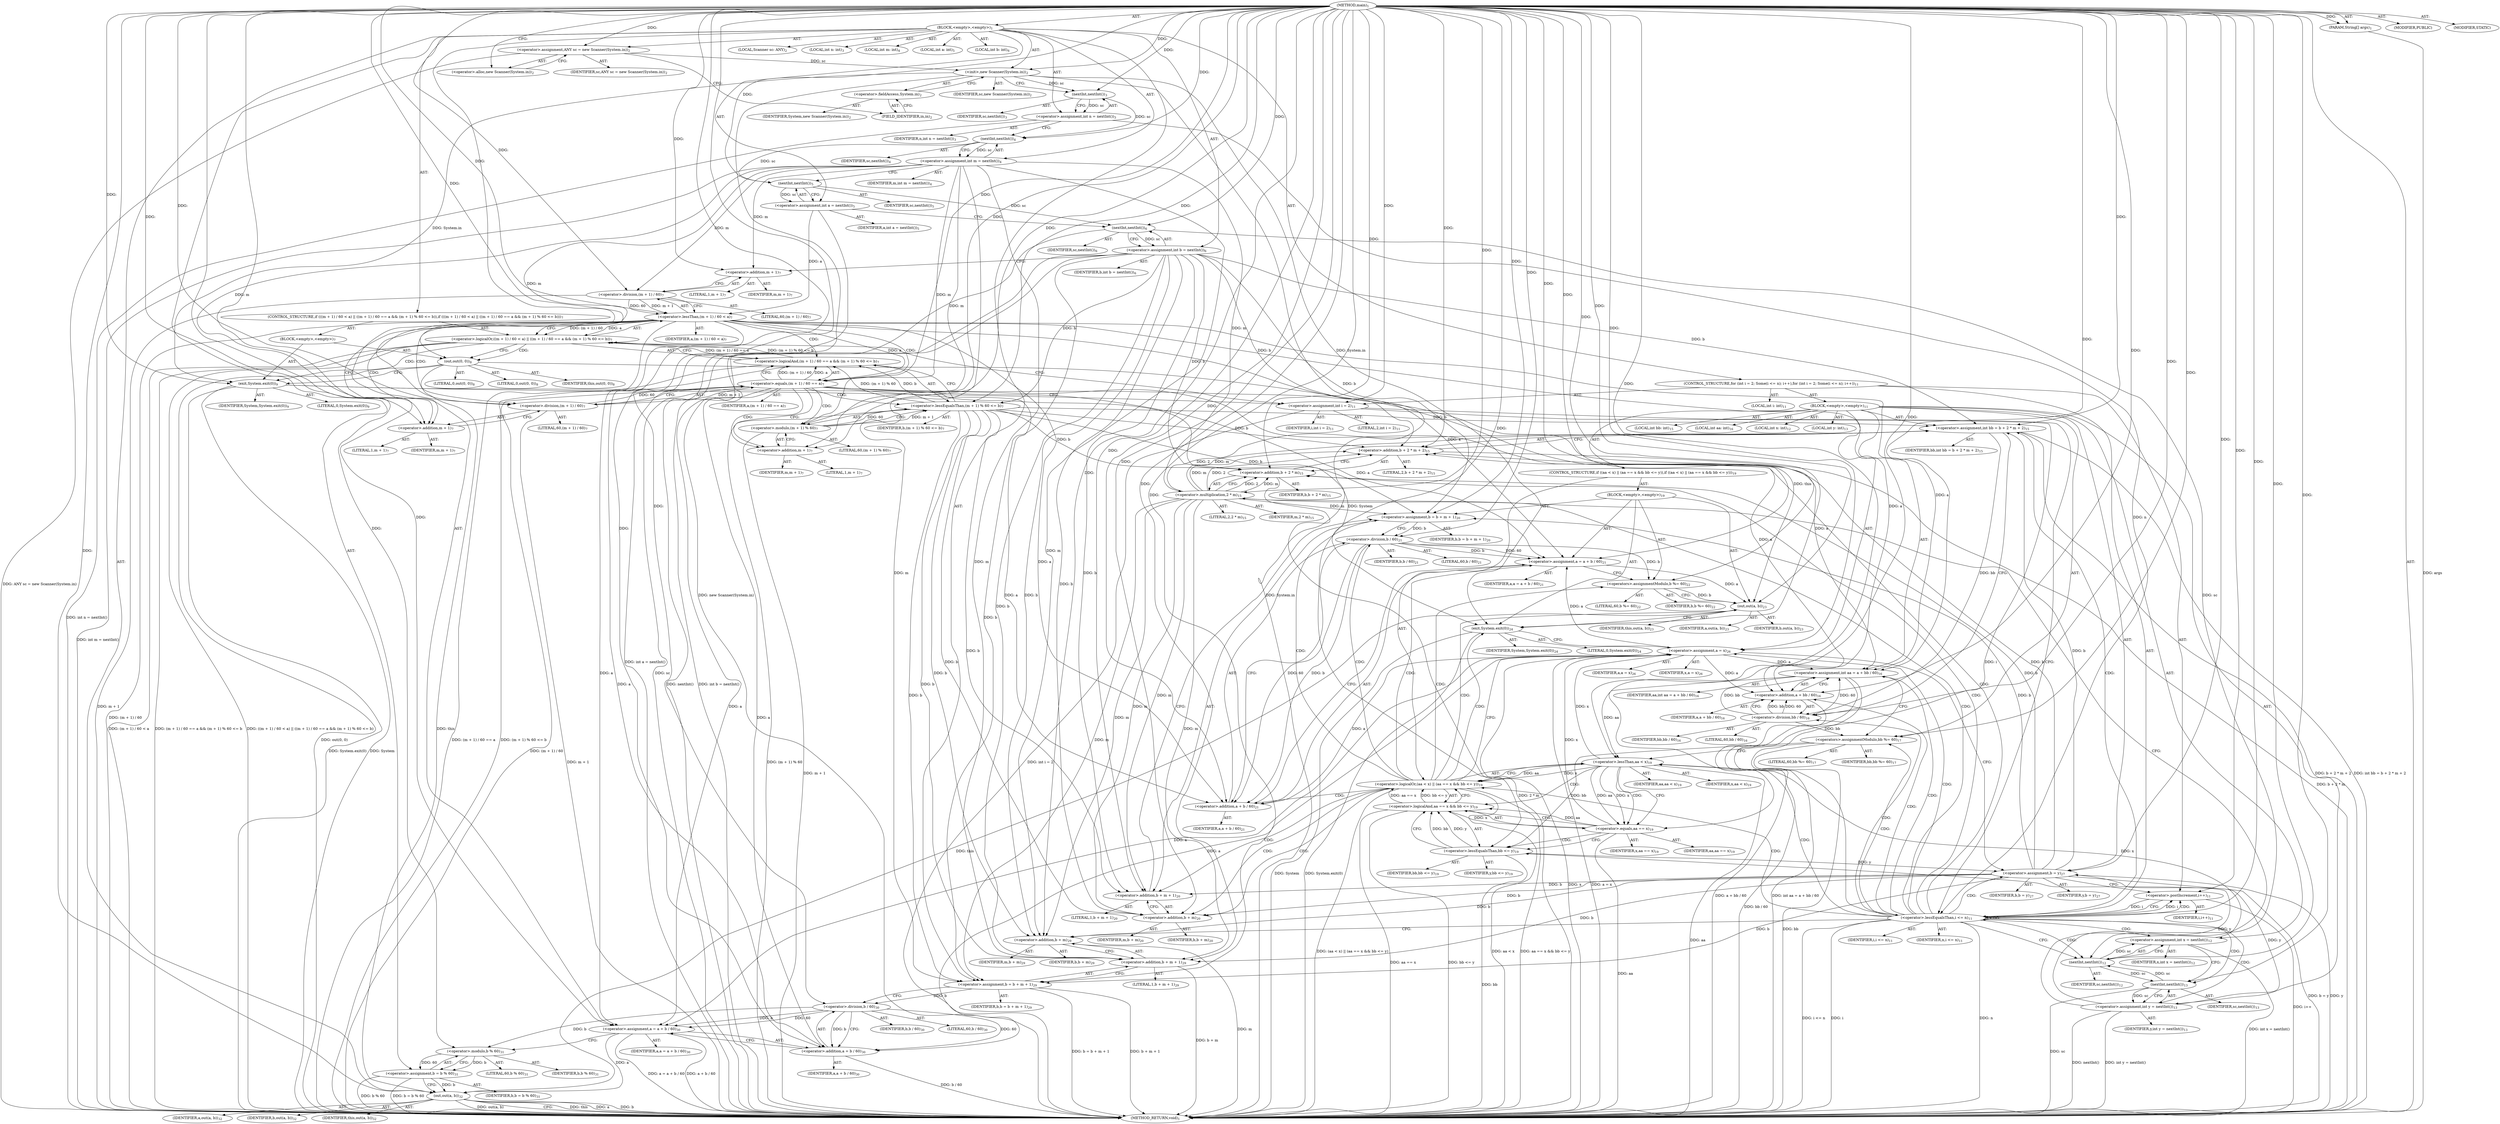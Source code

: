 digraph "main" {  
"19" [label = <(METHOD,main)<SUB>1</SUB>> ]
"20" [label = <(PARAM,String[] args)<SUB>1</SUB>> ]
"21" [label = <(BLOCK,&lt;empty&gt;,&lt;empty&gt;)<SUB>1</SUB>> ]
"4" [label = <(LOCAL,Scanner sc: ANY)<SUB>2</SUB>> ]
"22" [label = <(&lt;operator&gt;.assignment,ANY sc = new Scanner(System.in))<SUB>2</SUB>> ]
"23" [label = <(IDENTIFIER,sc,ANY sc = new Scanner(System.in))<SUB>2</SUB>> ]
"24" [label = <(&lt;operator&gt;.alloc,new Scanner(System.in))<SUB>2</SUB>> ]
"25" [label = <(&lt;init&gt;,new Scanner(System.in))<SUB>2</SUB>> ]
"3" [label = <(IDENTIFIER,sc,new Scanner(System.in))<SUB>2</SUB>> ]
"26" [label = <(&lt;operator&gt;.fieldAccess,System.in)<SUB>2</SUB>> ]
"27" [label = <(IDENTIFIER,System,new Scanner(System.in))<SUB>2</SUB>> ]
"28" [label = <(FIELD_IDENTIFIER,in,in)<SUB>2</SUB>> ]
"29" [label = <(LOCAL,int n: int)<SUB>3</SUB>> ]
"30" [label = <(&lt;operator&gt;.assignment,int n = nextInt())<SUB>3</SUB>> ]
"31" [label = <(IDENTIFIER,n,int n = nextInt())<SUB>3</SUB>> ]
"32" [label = <(nextInt,nextInt())<SUB>3</SUB>> ]
"33" [label = <(IDENTIFIER,sc,nextInt())<SUB>3</SUB>> ]
"34" [label = <(LOCAL,int m: int)<SUB>4</SUB>> ]
"35" [label = <(&lt;operator&gt;.assignment,int m = nextInt())<SUB>4</SUB>> ]
"36" [label = <(IDENTIFIER,m,int m = nextInt())<SUB>4</SUB>> ]
"37" [label = <(nextInt,nextInt())<SUB>4</SUB>> ]
"38" [label = <(IDENTIFIER,sc,nextInt())<SUB>4</SUB>> ]
"39" [label = <(LOCAL,int a: int)<SUB>5</SUB>> ]
"40" [label = <(&lt;operator&gt;.assignment,int a = nextInt())<SUB>5</SUB>> ]
"41" [label = <(IDENTIFIER,a,int a = nextInt())<SUB>5</SUB>> ]
"42" [label = <(nextInt,nextInt())<SUB>5</SUB>> ]
"43" [label = <(IDENTIFIER,sc,nextInt())<SUB>5</SUB>> ]
"44" [label = <(LOCAL,int b: int)<SUB>6</SUB>> ]
"45" [label = <(&lt;operator&gt;.assignment,int b = nextInt())<SUB>6</SUB>> ]
"46" [label = <(IDENTIFIER,b,int b = nextInt())<SUB>6</SUB>> ]
"47" [label = <(nextInt,nextInt())<SUB>6</SUB>> ]
"48" [label = <(IDENTIFIER,sc,nextInt())<SUB>6</SUB>> ]
"49" [label = <(CONTROL_STRUCTURE,if (((m + 1) / 60 &lt; a) || ((m + 1) / 60 == a &amp;&amp; (m + 1) % 60 &lt;= b)),if (((m + 1) / 60 &lt; a) || ((m + 1) / 60 == a &amp;&amp; (m + 1) % 60 &lt;= b)))<SUB>7</SUB>> ]
"50" [label = <(&lt;operator&gt;.logicalOr,((m + 1) / 60 &lt; a) || ((m + 1) / 60 == a &amp;&amp; (m + 1) % 60 &lt;= b))<SUB>7</SUB>> ]
"51" [label = <(&lt;operator&gt;.lessThan,(m + 1) / 60 &lt; a)<SUB>7</SUB>> ]
"52" [label = <(&lt;operator&gt;.division,(m + 1) / 60)<SUB>7</SUB>> ]
"53" [label = <(&lt;operator&gt;.addition,m + 1)<SUB>7</SUB>> ]
"54" [label = <(IDENTIFIER,m,m + 1)<SUB>7</SUB>> ]
"55" [label = <(LITERAL,1,m + 1)<SUB>7</SUB>> ]
"56" [label = <(LITERAL,60,(m + 1) / 60)<SUB>7</SUB>> ]
"57" [label = <(IDENTIFIER,a,(m + 1) / 60 &lt; a)<SUB>7</SUB>> ]
"58" [label = <(&lt;operator&gt;.logicalAnd,(m + 1) / 60 == a &amp;&amp; (m + 1) % 60 &lt;= b)<SUB>7</SUB>> ]
"59" [label = <(&lt;operator&gt;.equals,(m + 1) / 60 == a)<SUB>7</SUB>> ]
"60" [label = <(&lt;operator&gt;.division,(m + 1) / 60)<SUB>7</SUB>> ]
"61" [label = <(&lt;operator&gt;.addition,m + 1)<SUB>7</SUB>> ]
"62" [label = <(IDENTIFIER,m,m + 1)<SUB>7</SUB>> ]
"63" [label = <(LITERAL,1,m + 1)<SUB>7</SUB>> ]
"64" [label = <(LITERAL,60,(m + 1) / 60)<SUB>7</SUB>> ]
"65" [label = <(IDENTIFIER,a,(m + 1) / 60 == a)<SUB>7</SUB>> ]
"66" [label = <(&lt;operator&gt;.lessEqualsThan,(m + 1) % 60 &lt;= b)<SUB>7</SUB>> ]
"67" [label = <(&lt;operator&gt;.modulo,(m + 1) % 60)<SUB>7</SUB>> ]
"68" [label = <(&lt;operator&gt;.addition,m + 1)<SUB>7</SUB>> ]
"69" [label = <(IDENTIFIER,m,m + 1)<SUB>7</SUB>> ]
"70" [label = <(LITERAL,1,m + 1)<SUB>7</SUB>> ]
"71" [label = <(LITERAL,60,(m + 1) % 60)<SUB>7</SUB>> ]
"72" [label = <(IDENTIFIER,b,(m + 1) % 60 &lt;= b)<SUB>7</SUB>> ]
"73" [label = <(BLOCK,&lt;empty&gt;,&lt;empty&gt;)<SUB>7</SUB>> ]
"74" [label = <(out,out(0, 0))<SUB>8</SUB>> ]
"75" [label = <(IDENTIFIER,this,out(0, 0))<SUB>8</SUB>> ]
"76" [label = <(LITERAL,0,out(0, 0))<SUB>8</SUB>> ]
"77" [label = <(LITERAL,0,out(0, 0))<SUB>8</SUB>> ]
"78" [label = <(exit,System.exit(0))<SUB>9</SUB>> ]
"79" [label = <(IDENTIFIER,System,System.exit(0))<SUB>9</SUB>> ]
"80" [label = <(LITERAL,0,System.exit(0))<SUB>9</SUB>> ]
"81" [label = <(CONTROL_STRUCTURE,for (int i = 2; Some(i &lt;= n); i++),for (int i = 2; Some(i &lt;= n); i++))<SUB>11</SUB>> ]
"82" [label = <(LOCAL,int i: int)<SUB>11</SUB>> ]
"83" [label = <(&lt;operator&gt;.assignment,int i = 2)<SUB>11</SUB>> ]
"84" [label = <(IDENTIFIER,i,int i = 2)<SUB>11</SUB>> ]
"85" [label = <(LITERAL,2,int i = 2)<SUB>11</SUB>> ]
"86" [label = <(&lt;operator&gt;.lessEqualsThan,i &lt;= n)<SUB>11</SUB>> ]
"87" [label = <(IDENTIFIER,i,i &lt;= n)<SUB>11</SUB>> ]
"88" [label = <(IDENTIFIER,n,i &lt;= n)<SUB>11</SUB>> ]
"89" [label = <(&lt;operator&gt;.postIncrement,i++)<SUB>11</SUB>> ]
"90" [label = <(IDENTIFIER,i,i++)<SUB>11</SUB>> ]
"91" [label = <(BLOCK,&lt;empty&gt;,&lt;empty&gt;)<SUB>11</SUB>> ]
"92" [label = <(LOCAL,int x: int)<SUB>12</SUB>> ]
"93" [label = <(&lt;operator&gt;.assignment,int x = nextInt())<SUB>12</SUB>> ]
"94" [label = <(IDENTIFIER,x,int x = nextInt())<SUB>12</SUB>> ]
"95" [label = <(nextInt,nextInt())<SUB>12</SUB>> ]
"96" [label = <(IDENTIFIER,sc,nextInt())<SUB>12</SUB>> ]
"97" [label = <(LOCAL,int y: int)<SUB>13</SUB>> ]
"98" [label = <(&lt;operator&gt;.assignment,int y = nextInt())<SUB>13</SUB>> ]
"99" [label = <(IDENTIFIER,y,int y = nextInt())<SUB>13</SUB>> ]
"100" [label = <(nextInt,nextInt())<SUB>13</SUB>> ]
"101" [label = <(IDENTIFIER,sc,nextInt())<SUB>13</SUB>> ]
"102" [label = <(LOCAL,int bb: int)<SUB>15</SUB>> ]
"103" [label = <(&lt;operator&gt;.assignment,int bb = b + 2 * m + 2)<SUB>15</SUB>> ]
"104" [label = <(IDENTIFIER,bb,int bb = b + 2 * m + 2)<SUB>15</SUB>> ]
"105" [label = <(&lt;operator&gt;.addition,b + 2 * m + 2)<SUB>15</SUB>> ]
"106" [label = <(&lt;operator&gt;.addition,b + 2 * m)<SUB>15</SUB>> ]
"107" [label = <(IDENTIFIER,b,b + 2 * m)<SUB>15</SUB>> ]
"108" [label = <(&lt;operator&gt;.multiplication,2 * m)<SUB>15</SUB>> ]
"109" [label = <(LITERAL,2,2 * m)<SUB>15</SUB>> ]
"110" [label = <(IDENTIFIER,m,2 * m)<SUB>15</SUB>> ]
"111" [label = <(LITERAL,2,b + 2 * m + 2)<SUB>15</SUB>> ]
"112" [label = <(LOCAL,int aa: int)<SUB>16</SUB>> ]
"113" [label = <(&lt;operator&gt;.assignment,int aa = a + bb / 60)<SUB>16</SUB>> ]
"114" [label = <(IDENTIFIER,aa,int aa = a + bb / 60)<SUB>16</SUB>> ]
"115" [label = <(&lt;operator&gt;.addition,a + bb / 60)<SUB>16</SUB>> ]
"116" [label = <(IDENTIFIER,a,a + bb / 60)<SUB>16</SUB>> ]
"117" [label = <(&lt;operator&gt;.division,bb / 60)<SUB>16</SUB>> ]
"118" [label = <(IDENTIFIER,bb,bb / 60)<SUB>16</SUB>> ]
"119" [label = <(LITERAL,60,bb / 60)<SUB>16</SUB>> ]
"120" [label = <(&lt;operators&gt;.assignmentModulo,bb %= 60)<SUB>17</SUB>> ]
"121" [label = <(IDENTIFIER,bb,bb %= 60)<SUB>17</SUB>> ]
"122" [label = <(LITERAL,60,bb %= 60)<SUB>17</SUB>> ]
"123" [label = <(CONTROL_STRUCTURE,if ((aa &lt; x) || (aa == x &amp;&amp; bb &lt;= y)),if ((aa &lt; x) || (aa == x &amp;&amp; bb &lt;= y)))<SUB>19</SUB>> ]
"124" [label = <(&lt;operator&gt;.logicalOr,(aa &lt; x) || (aa == x &amp;&amp; bb &lt;= y))<SUB>19</SUB>> ]
"125" [label = <(&lt;operator&gt;.lessThan,aa &lt; x)<SUB>19</SUB>> ]
"126" [label = <(IDENTIFIER,aa,aa &lt; x)<SUB>19</SUB>> ]
"127" [label = <(IDENTIFIER,x,aa &lt; x)<SUB>19</SUB>> ]
"128" [label = <(&lt;operator&gt;.logicalAnd,aa == x &amp;&amp; bb &lt;= y)<SUB>19</SUB>> ]
"129" [label = <(&lt;operator&gt;.equals,aa == x)<SUB>19</SUB>> ]
"130" [label = <(IDENTIFIER,aa,aa == x)<SUB>19</SUB>> ]
"131" [label = <(IDENTIFIER,x,aa == x)<SUB>19</SUB>> ]
"132" [label = <(&lt;operator&gt;.lessEqualsThan,bb &lt;= y)<SUB>19</SUB>> ]
"133" [label = <(IDENTIFIER,bb,bb &lt;= y)<SUB>19</SUB>> ]
"134" [label = <(IDENTIFIER,y,bb &lt;= y)<SUB>19</SUB>> ]
"135" [label = <(BLOCK,&lt;empty&gt;,&lt;empty&gt;)<SUB>19</SUB>> ]
"136" [label = <(&lt;operator&gt;.assignment,b = b + m + 1)<SUB>20</SUB>> ]
"137" [label = <(IDENTIFIER,b,b = b + m + 1)<SUB>20</SUB>> ]
"138" [label = <(&lt;operator&gt;.addition,b + m + 1)<SUB>20</SUB>> ]
"139" [label = <(&lt;operator&gt;.addition,b + m)<SUB>20</SUB>> ]
"140" [label = <(IDENTIFIER,b,b + m)<SUB>20</SUB>> ]
"141" [label = <(IDENTIFIER,m,b + m)<SUB>20</SUB>> ]
"142" [label = <(LITERAL,1,b + m + 1)<SUB>20</SUB>> ]
"143" [label = <(&lt;operator&gt;.assignment,a = a + b / 60)<SUB>21</SUB>> ]
"144" [label = <(IDENTIFIER,a,a = a + b / 60)<SUB>21</SUB>> ]
"145" [label = <(&lt;operator&gt;.addition,a + b / 60)<SUB>21</SUB>> ]
"146" [label = <(IDENTIFIER,a,a + b / 60)<SUB>21</SUB>> ]
"147" [label = <(&lt;operator&gt;.division,b / 60)<SUB>21</SUB>> ]
"148" [label = <(IDENTIFIER,b,b / 60)<SUB>21</SUB>> ]
"149" [label = <(LITERAL,60,b / 60)<SUB>21</SUB>> ]
"150" [label = <(&lt;operators&gt;.assignmentModulo,b %= 60)<SUB>22</SUB>> ]
"151" [label = <(IDENTIFIER,b,b %= 60)<SUB>22</SUB>> ]
"152" [label = <(LITERAL,60,b %= 60)<SUB>22</SUB>> ]
"153" [label = <(out,out(a, b))<SUB>23</SUB>> ]
"154" [label = <(IDENTIFIER,this,out(a, b))<SUB>23</SUB>> ]
"155" [label = <(IDENTIFIER,a,out(a, b))<SUB>23</SUB>> ]
"156" [label = <(IDENTIFIER,b,out(a, b))<SUB>23</SUB>> ]
"157" [label = <(exit,System.exit(0))<SUB>24</SUB>> ]
"158" [label = <(IDENTIFIER,System,System.exit(0))<SUB>24</SUB>> ]
"159" [label = <(LITERAL,0,System.exit(0))<SUB>24</SUB>> ]
"160" [label = <(&lt;operator&gt;.assignment,a = x)<SUB>26</SUB>> ]
"161" [label = <(IDENTIFIER,a,a = x)<SUB>26</SUB>> ]
"162" [label = <(IDENTIFIER,x,a = x)<SUB>26</SUB>> ]
"163" [label = <(&lt;operator&gt;.assignment,b = y)<SUB>27</SUB>> ]
"164" [label = <(IDENTIFIER,b,b = y)<SUB>27</SUB>> ]
"165" [label = <(IDENTIFIER,y,b = y)<SUB>27</SUB>> ]
"166" [label = <(&lt;operator&gt;.assignment,b = b + m + 1)<SUB>29</SUB>> ]
"167" [label = <(IDENTIFIER,b,b = b + m + 1)<SUB>29</SUB>> ]
"168" [label = <(&lt;operator&gt;.addition,b + m + 1)<SUB>29</SUB>> ]
"169" [label = <(&lt;operator&gt;.addition,b + m)<SUB>29</SUB>> ]
"170" [label = <(IDENTIFIER,b,b + m)<SUB>29</SUB>> ]
"171" [label = <(IDENTIFIER,m,b + m)<SUB>29</SUB>> ]
"172" [label = <(LITERAL,1,b + m + 1)<SUB>29</SUB>> ]
"173" [label = <(&lt;operator&gt;.assignment,a = a + b / 60)<SUB>30</SUB>> ]
"174" [label = <(IDENTIFIER,a,a = a + b / 60)<SUB>30</SUB>> ]
"175" [label = <(&lt;operator&gt;.addition,a + b / 60)<SUB>30</SUB>> ]
"176" [label = <(IDENTIFIER,a,a + b / 60)<SUB>30</SUB>> ]
"177" [label = <(&lt;operator&gt;.division,b / 60)<SUB>30</SUB>> ]
"178" [label = <(IDENTIFIER,b,b / 60)<SUB>30</SUB>> ]
"179" [label = <(LITERAL,60,b / 60)<SUB>30</SUB>> ]
"180" [label = <(&lt;operator&gt;.assignment,b = b % 60)<SUB>31</SUB>> ]
"181" [label = <(IDENTIFIER,b,b = b % 60)<SUB>31</SUB>> ]
"182" [label = <(&lt;operator&gt;.modulo,b % 60)<SUB>31</SUB>> ]
"183" [label = <(IDENTIFIER,b,b % 60)<SUB>31</SUB>> ]
"184" [label = <(LITERAL,60,b % 60)<SUB>31</SUB>> ]
"185" [label = <(out,out(a, b))<SUB>32</SUB>> ]
"186" [label = <(IDENTIFIER,this,out(a, b))<SUB>32</SUB>> ]
"187" [label = <(IDENTIFIER,a,out(a, b))<SUB>32</SUB>> ]
"188" [label = <(IDENTIFIER,b,out(a, b))<SUB>32</SUB>> ]
"189" [label = <(MODIFIER,PUBLIC)> ]
"190" [label = <(MODIFIER,STATIC)> ]
"191" [label = <(METHOD_RETURN,void)<SUB>1</SUB>> ]
  "19" -> "20"  [ label = "AST: "] 
  "19" -> "21"  [ label = "AST: "] 
  "19" -> "189"  [ label = "AST: "] 
  "19" -> "190"  [ label = "AST: "] 
  "19" -> "191"  [ label = "AST: "] 
  "21" -> "4"  [ label = "AST: "] 
  "21" -> "22"  [ label = "AST: "] 
  "21" -> "25"  [ label = "AST: "] 
  "21" -> "29"  [ label = "AST: "] 
  "21" -> "30"  [ label = "AST: "] 
  "21" -> "34"  [ label = "AST: "] 
  "21" -> "35"  [ label = "AST: "] 
  "21" -> "39"  [ label = "AST: "] 
  "21" -> "40"  [ label = "AST: "] 
  "21" -> "44"  [ label = "AST: "] 
  "21" -> "45"  [ label = "AST: "] 
  "21" -> "49"  [ label = "AST: "] 
  "21" -> "81"  [ label = "AST: "] 
  "21" -> "166"  [ label = "AST: "] 
  "21" -> "173"  [ label = "AST: "] 
  "21" -> "180"  [ label = "AST: "] 
  "21" -> "185"  [ label = "AST: "] 
  "22" -> "23"  [ label = "AST: "] 
  "22" -> "24"  [ label = "AST: "] 
  "25" -> "3"  [ label = "AST: "] 
  "25" -> "26"  [ label = "AST: "] 
  "26" -> "27"  [ label = "AST: "] 
  "26" -> "28"  [ label = "AST: "] 
  "30" -> "31"  [ label = "AST: "] 
  "30" -> "32"  [ label = "AST: "] 
  "32" -> "33"  [ label = "AST: "] 
  "35" -> "36"  [ label = "AST: "] 
  "35" -> "37"  [ label = "AST: "] 
  "37" -> "38"  [ label = "AST: "] 
  "40" -> "41"  [ label = "AST: "] 
  "40" -> "42"  [ label = "AST: "] 
  "42" -> "43"  [ label = "AST: "] 
  "45" -> "46"  [ label = "AST: "] 
  "45" -> "47"  [ label = "AST: "] 
  "47" -> "48"  [ label = "AST: "] 
  "49" -> "50"  [ label = "AST: "] 
  "49" -> "73"  [ label = "AST: "] 
  "50" -> "51"  [ label = "AST: "] 
  "50" -> "58"  [ label = "AST: "] 
  "51" -> "52"  [ label = "AST: "] 
  "51" -> "57"  [ label = "AST: "] 
  "52" -> "53"  [ label = "AST: "] 
  "52" -> "56"  [ label = "AST: "] 
  "53" -> "54"  [ label = "AST: "] 
  "53" -> "55"  [ label = "AST: "] 
  "58" -> "59"  [ label = "AST: "] 
  "58" -> "66"  [ label = "AST: "] 
  "59" -> "60"  [ label = "AST: "] 
  "59" -> "65"  [ label = "AST: "] 
  "60" -> "61"  [ label = "AST: "] 
  "60" -> "64"  [ label = "AST: "] 
  "61" -> "62"  [ label = "AST: "] 
  "61" -> "63"  [ label = "AST: "] 
  "66" -> "67"  [ label = "AST: "] 
  "66" -> "72"  [ label = "AST: "] 
  "67" -> "68"  [ label = "AST: "] 
  "67" -> "71"  [ label = "AST: "] 
  "68" -> "69"  [ label = "AST: "] 
  "68" -> "70"  [ label = "AST: "] 
  "73" -> "74"  [ label = "AST: "] 
  "73" -> "78"  [ label = "AST: "] 
  "74" -> "75"  [ label = "AST: "] 
  "74" -> "76"  [ label = "AST: "] 
  "74" -> "77"  [ label = "AST: "] 
  "78" -> "79"  [ label = "AST: "] 
  "78" -> "80"  [ label = "AST: "] 
  "81" -> "82"  [ label = "AST: "] 
  "81" -> "83"  [ label = "AST: "] 
  "81" -> "86"  [ label = "AST: "] 
  "81" -> "89"  [ label = "AST: "] 
  "81" -> "91"  [ label = "AST: "] 
  "83" -> "84"  [ label = "AST: "] 
  "83" -> "85"  [ label = "AST: "] 
  "86" -> "87"  [ label = "AST: "] 
  "86" -> "88"  [ label = "AST: "] 
  "89" -> "90"  [ label = "AST: "] 
  "91" -> "92"  [ label = "AST: "] 
  "91" -> "93"  [ label = "AST: "] 
  "91" -> "97"  [ label = "AST: "] 
  "91" -> "98"  [ label = "AST: "] 
  "91" -> "102"  [ label = "AST: "] 
  "91" -> "103"  [ label = "AST: "] 
  "91" -> "112"  [ label = "AST: "] 
  "91" -> "113"  [ label = "AST: "] 
  "91" -> "120"  [ label = "AST: "] 
  "91" -> "123"  [ label = "AST: "] 
  "91" -> "160"  [ label = "AST: "] 
  "91" -> "163"  [ label = "AST: "] 
  "93" -> "94"  [ label = "AST: "] 
  "93" -> "95"  [ label = "AST: "] 
  "95" -> "96"  [ label = "AST: "] 
  "98" -> "99"  [ label = "AST: "] 
  "98" -> "100"  [ label = "AST: "] 
  "100" -> "101"  [ label = "AST: "] 
  "103" -> "104"  [ label = "AST: "] 
  "103" -> "105"  [ label = "AST: "] 
  "105" -> "106"  [ label = "AST: "] 
  "105" -> "111"  [ label = "AST: "] 
  "106" -> "107"  [ label = "AST: "] 
  "106" -> "108"  [ label = "AST: "] 
  "108" -> "109"  [ label = "AST: "] 
  "108" -> "110"  [ label = "AST: "] 
  "113" -> "114"  [ label = "AST: "] 
  "113" -> "115"  [ label = "AST: "] 
  "115" -> "116"  [ label = "AST: "] 
  "115" -> "117"  [ label = "AST: "] 
  "117" -> "118"  [ label = "AST: "] 
  "117" -> "119"  [ label = "AST: "] 
  "120" -> "121"  [ label = "AST: "] 
  "120" -> "122"  [ label = "AST: "] 
  "123" -> "124"  [ label = "AST: "] 
  "123" -> "135"  [ label = "AST: "] 
  "124" -> "125"  [ label = "AST: "] 
  "124" -> "128"  [ label = "AST: "] 
  "125" -> "126"  [ label = "AST: "] 
  "125" -> "127"  [ label = "AST: "] 
  "128" -> "129"  [ label = "AST: "] 
  "128" -> "132"  [ label = "AST: "] 
  "129" -> "130"  [ label = "AST: "] 
  "129" -> "131"  [ label = "AST: "] 
  "132" -> "133"  [ label = "AST: "] 
  "132" -> "134"  [ label = "AST: "] 
  "135" -> "136"  [ label = "AST: "] 
  "135" -> "143"  [ label = "AST: "] 
  "135" -> "150"  [ label = "AST: "] 
  "135" -> "153"  [ label = "AST: "] 
  "135" -> "157"  [ label = "AST: "] 
  "136" -> "137"  [ label = "AST: "] 
  "136" -> "138"  [ label = "AST: "] 
  "138" -> "139"  [ label = "AST: "] 
  "138" -> "142"  [ label = "AST: "] 
  "139" -> "140"  [ label = "AST: "] 
  "139" -> "141"  [ label = "AST: "] 
  "143" -> "144"  [ label = "AST: "] 
  "143" -> "145"  [ label = "AST: "] 
  "145" -> "146"  [ label = "AST: "] 
  "145" -> "147"  [ label = "AST: "] 
  "147" -> "148"  [ label = "AST: "] 
  "147" -> "149"  [ label = "AST: "] 
  "150" -> "151"  [ label = "AST: "] 
  "150" -> "152"  [ label = "AST: "] 
  "153" -> "154"  [ label = "AST: "] 
  "153" -> "155"  [ label = "AST: "] 
  "153" -> "156"  [ label = "AST: "] 
  "157" -> "158"  [ label = "AST: "] 
  "157" -> "159"  [ label = "AST: "] 
  "160" -> "161"  [ label = "AST: "] 
  "160" -> "162"  [ label = "AST: "] 
  "163" -> "164"  [ label = "AST: "] 
  "163" -> "165"  [ label = "AST: "] 
  "166" -> "167"  [ label = "AST: "] 
  "166" -> "168"  [ label = "AST: "] 
  "168" -> "169"  [ label = "AST: "] 
  "168" -> "172"  [ label = "AST: "] 
  "169" -> "170"  [ label = "AST: "] 
  "169" -> "171"  [ label = "AST: "] 
  "173" -> "174"  [ label = "AST: "] 
  "173" -> "175"  [ label = "AST: "] 
  "175" -> "176"  [ label = "AST: "] 
  "175" -> "177"  [ label = "AST: "] 
  "177" -> "178"  [ label = "AST: "] 
  "177" -> "179"  [ label = "AST: "] 
  "180" -> "181"  [ label = "AST: "] 
  "180" -> "182"  [ label = "AST: "] 
  "182" -> "183"  [ label = "AST: "] 
  "182" -> "184"  [ label = "AST: "] 
  "185" -> "186"  [ label = "AST: "] 
  "185" -> "187"  [ label = "AST: "] 
  "185" -> "188"  [ label = "AST: "] 
  "22" -> "28"  [ label = "CFG: "] 
  "25" -> "32"  [ label = "CFG: "] 
  "30" -> "37"  [ label = "CFG: "] 
  "35" -> "42"  [ label = "CFG: "] 
  "40" -> "47"  [ label = "CFG: "] 
  "45" -> "53"  [ label = "CFG: "] 
  "166" -> "177"  [ label = "CFG: "] 
  "173" -> "182"  [ label = "CFG: "] 
  "180" -> "185"  [ label = "CFG: "] 
  "185" -> "191"  [ label = "CFG: "] 
  "24" -> "22"  [ label = "CFG: "] 
  "26" -> "25"  [ label = "CFG: "] 
  "32" -> "30"  [ label = "CFG: "] 
  "37" -> "35"  [ label = "CFG: "] 
  "42" -> "40"  [ label = "CFG: "] 
  "47" -> "45"  [ label = "CFG: "] 
  "50" -> "74"  [ label = "CFG: "] 
  "50" -> "83"  [ label = "CFG: "] 
  "83" -> "86"  [ label = "CFG: "] 
  "86" -> "95"  [ label = "CFG: "] 
  "86" -> "169"  [ label = "CFG: "] 
  "89" -> "86"  [ label = "CFG: "] 
  "168" -> "166"  [ label = "CFG: "] 
  "175" -> "173"  [ label = "CFG: "] 
  "182" -> "180"  [ label = "CFG: "] 
  "28" -> "26"  [ label = "CFG: "] 
  "51" -> "50"  [ label = "CFG: "] 
  "51" -> "61"  [ label = "CFG: "] 
  "58" -> "50"  [ label = "CFG: "] 
  "74" -> "78"  [ label = "CFG: "] 
  "78" -> "83"  [ label = "CFG: "] 
  "93" -> "100"  [ label = "CFG: "] 
  "98" -> "108"  [ label = "CFG: "] 
  "103" -> "117"  [ label = "CFG: "] 
  "113" -> "120"  [ label = "CFG: "] 
  "120" -> "125"  [ label = "CFG: "] 
  "160" -> "163"  [ label = "CFG: "] 
  "163" -> "89"  [ label = "CFG: "] 
  "169" -> "168"  [ label = "CFG: "] 
  "177" -> "175"  [ label = "CFG: "] 
  "52" -> "51"  [ label = "CFG: "] 
  "59" -> "58"  [ label = "CFG: "] 
  "59" -> "68"  [ label = "CFG: "] 
  "66" -> "58"  [ label = "CFG: "] 
  "95" -> "93"  [ label = "CFG: "] 
  "100" -> "98"  [ label = "CFG: "] 
  "105" -> "103"  [ label = "CFG: "] 
  "115" -> "113"  [ label = "CFG: "] 
  "124" -> "139"  [ label = "CFG: "] 
  "124" -> "160"  [ label = "CFG: "] 
  "53" -> "52"  [ label = "CFG: "] 
  "60" -> "59"  [ label = "CFG: "] 
  "67" -> "66"  [ label = "CFG: "] 
  "106" -> "105"  [ label = "CFG: "] 
  "117" -> "115"  [ label = "CFG: "] 
  "125" -> "124"  [ label = "CFG: "] 
  "125" -> "129"  [ label = "CFG: "] 
  "128" -> "124"  [ label = "CFG: "] 
  "136" -> "147"  [ label = "CFG: "] 
  "143" -> "150"  [ label = "CFG: "] 
  "150" -> "153"  [ label = "CFG: "] 
  "153" -> "157"  [ label = "CFG: "] 
  "157" -> "160"  [ label = "CFG: "] 
  "61" -> "60"  [ label = "CFG: "] 
  "68" -> "67"  [ label = "CFG: "] 
  "108" -> "106"  [ label = "CFG: "] 
  "129" -> "128"  [ label = "CFG: "] 
  "129" -> "132"  [ label = "CFG: "] 
  "132" -> "128"  [ label = "CFG: "] 
  "138" -> "136"  [ label = "CFG: "] 
  "145" -> "143"  [ label = "CFG: "] 
  "139" -> "138"  [ label = "CFG: "] 
  "147" -> "145"  [ label = "CFG: "] 
  "19" -> "24"  [ label = "CFG: "] 
  "20" -> "191"  [ label = "DDG: args"] 
  "22" -> "191"  [ label = "DDG: ANY sc = new Scanner(System.in)"] 
  "25" -> "191"  [ label = "DDG: System.in"] 
  "25" -> "191"  [ label = "DDG: new Scanner(System.in)"] 
  "30" -> "191"  [ label = "DDG: int n = nextInt()"] 
  "35" -> "191"  [ label = "DDG: int m = nextInt()"] 
  "40" -> "191"  [ label = "DDG: int a = nextInt()"] 
  "47" -> "191"  [ label = "DDG: sc"] 
  "45" -> "191"  [ label = "DDG: nextInt()"] 
  "45" -> "191"  [ label = "DDG: int b = nextInt()"] 
  "52" -> "191"  [ label = "DDG: m + 1"] 
  "51" -> "191"  [ label = "DDG: (m + 1) / 60"] 
  "50" -> "191"  [ label = "DDG: (m + 1) / 60 &lt; a"] 
  "60" -> "191"  [ label = "DDG: m + 1"] 
  "59" -> "191"  [ label = "DDG: (m + 1) / 60"] 
  "58" -> "191"  [ label = "DDG: (m + 1) / 60 == a"] 
  "67" -> "191"  [ label = "DDG: m + 1"] 
  "66" -> "191"  [ label = "DDG: (m + 1) % 60"] 
  "58" -> "191"  [ label = "DDG: (m + 1) % 60 &lt;= b"] 
  "50" -> "191"  [ label = "DDG: (m + 1) / 60 == a &amp;&amp; (m + 1) % 60 &lt;= b"] 
  "50" -> "191"  [ label = "DDG: ((m + 1) / 60 &lt; a) || ((m + 1) / 60 == a &amp;&amp; (m + 1) % 60 &lt;= b)"] 
  "74" -> "191"  [ label = "DDG: out(0, 0)"] 
  "78" -> "191"  [ label = "DDG: System"] 
  "78" -> "191"  [ label = "DDG: System.exit(0)"] 
  "83" -> "191"  [ label = "DDG: int i = 2"] 
  "86" -> "191"  [ label = "DDG: i"] 
  "86" -> "191"  [ label = "DDG: n"] 
  "86" -> "191"  [ label = "DDG: i &lt;= n"] 
  "169" -> "191"  [ label = "DDG: m"] 
  "168" -> "191"  [ label = "DDG: b + m"] 
  "166" -> "191"  [ label = "DDG: b + m + 1"] 
  "166" -> "191"  [ label = "DDG: b = b + m + 1"] 
  "175" -> "191"  [ label = "DDG: b / 60"] 
  "173" -> "191"  [ label = "DDG: a + b / 60"] 
  "173" -> "191"  [ label = "DDG: a = a + b / 60"] 
  "180" -> "191"  [ label = "DDG: b % 60"] 
  "180" -> "191"  [ label = "DDG: b = b % 60"] 
  "185" -> "191"  [ label = "DDG: this"] 
  "185" -> "191"  [ label = "DDG: a"] 
  "185" -> "191"  [ label = "DDG: b"] 
  "185" -> "191"  [ label = "DDG: out(a, b)"] 
  "93" -> "191"  [ label = "DDG: int x = nextInt()"] 
  "100" -> "191"  [ label = "DDG: sc"] 
  "98" -> "191"  [ label = "DDG: nextInt()"] 
  "98" -> "191"  [ label = "DDG: int y = nextInt()"] 
  "106" -> "191"  [ label = "DDG: 2 * m"] 
  "105" -> "191"  [ label = "DDG: b + 2 * m"] 
  "103" -> "191"  [ label = "DDG: b + 2 * m + 2"] 
  "103" -> "191"  [ label = "DDG: int bb = b + 2 * m + 2"] 
  "115" -> "191"  [ label = "DDG: bb / 60"] 
  "113" -> "191"  [ label = "DDG: a + bb / 60"] 
  "113" -> "191"  [ label = "DDG: int aa = a + bb / 60"] 
  "120" -> "191"  [ label = "DDG: bb"] 
  "125" -> "191"  [ label = "DDG: aa"] 
  "124" -> "191"  [ label = "DDG: aa &lt; x"] 
  "129" -> "191"  [ label = "DDG: aa"] 
  "128" -> "191"  [ label = "DDG: aa == x"] 
  "132" -> "191"  [ label = "DDG: bb"] 
  "128" -> "191"  [ label = "DDG: bb &lt;= y"] 
  "124" -> "191"  [ label = "DDG: aa == x &amp;&amp; bb &lt;= y"] 
  "124" -> "191"  [ label = "DDG: (aa &lt; x) || (aa == x &amp;&amp; bb &lt;= y)"] 
  "157" -> "191"  [ label = "DDG: System"] 
  "157" -> "191"  [ label = "DDG: System.exit(0)"] 
  "160" -> "191"  [ label = "DDG: x"] 
  "160" -> "191"  [ label = "DDG: a = x"] 
  "163" -> "191"  [ label = "DDG: y"] 
  "163" -> "191"  [ label = "DDG: b = y"] 
  "89" -> "191"  [ label = "DDG: i++"] 
  "19" -> "20"  [ label = "DDG: "] 
  "19" -> "22"  [ label = "DDG: "] 
  "32" -> "30"  [ label = "DDG: sc"] 
  "37" -> "35"  [ label = "DDG: sc"] 
  "42" -> "40"  [ label = "DDG: sc"] 
  "47" -> "45"  [ label = "DDG: sc"] 
  "45" -> "166"  [ label = "DDG: b"] 
  "66" -> "166"  [ label = "DDG: b"] 
  "163" -> "166"  [ label = "DDG: b"] 
  "19" -> "166"  [ label = "DDG: "] 
  "108" -> "166"  [ label = "DDG: m"] 
  "35" -> "166"  [ label = "DDG: m"] 
  "51" -> "173"  [ label = "DDG: a"] 
  "59" -> "173"  [ label = "DDG: a"] 
  "160" -> "173"  [ label = "DDG: a"] 
  "19" -> "173"  [ label = "DDG: "] 
  "177" -> "173"  [ label = "DDG: b"] 
  "177" -> "173"  [ label = "DDG: 60"] 
  "182" -> "180"  [ label = "DDG: b"] 
  "182" -> "180"  [ label = "DDG: 60"] 
  "22" -> "25"  [ label = "DDG: sc"] 
  "19" -> "25"  [ label = "DDG: "] 
  "19" -> "83"  [ label = "DDG: "] 
  "74" -> "185"  [ label = "DDG: this"] 
  "153" -> "185"  [ label = "DDG: this"] 
  "19" -> "185"  [ label = "DDG: "] 
  "173" -> "185"  [ label = "DDG: a"] 
  "180" -> "185"  [ label = "DDG: b"] 
  "25" -> "32"  [ label = "DDG: sc"] 
  "19" -> "32"  [ label = "DDG: "] 
  "32" -> "37"  [ label = "DDG: sc"] 
  "19" -> "37"  [ label = "DDG: "] 
  "37" -> "42"  [ label = "DDG: sc"] 
  "19" -> "42"  [ label = "DDG: "] 
  "42" -> "47"  [ label = "DDG: sc"] 
  "19" -> "47"  [ label = "DDG: "] 
  "51" -> "50"  [ label = "DDG: (m + 1) / 60"] 
  "51" -> "50"  [ label = "DDG: a"] 
  "58" -> "50"  [ label = "DDG: (m + 1) / 60 == a"] 
  "58" -> "50"  [ label = "DDG: (m + 1) % 60 &lt;= b"] 
  "83" -> "86"  [ label = "DDG: i"] 
  "89" -> "86"  [ label = "DDG: i"] 
  "19" -> "86"  [ label = "DDG: "] 
  "30" -> "86"  [ label = "DDG: n"] 
  "86" -> "89"  [ label = "DDG: i"] 
  "19" -> "89"  [ label = "DDG: "] 
  "95" -> "93"  [ label = "DDG: sc"] 
  "100" -> "98"  [ label = "DDG: sc"] 
  "45" -> "103"  [ label = "DDG: b"] 
  "66" -> "103"  [ label = "DDG: b"] 
  "163" -> "103"  [ label = "DDG: b"] 
  "19" -> "103"  [ label = "DDG: "] 
  "108" -> "103"  [ label = "DDG: 2"] 
  "108" -> "103"  [ label = "DDG: m"] 
  "51" -> "113"  [ label = "DDG: a"] 
  "59" -> "113"  [ label = "DDG: a"] 
  "160" -> "113"  [ label = "DDG: a"] 
  "19" -> "113"  [ label = "DDG: "] 
  "117" -> "113"  [ label = "DDG: bb"] 
  "117" -> "113"  [ label = "DDG: 60"] 
  "19" -> "120"  [ label = "DDG: "] 
  "125" -> "160"  [ label = "DDG: x"] 
  "129" -> "160"  [ label = "DDG: x"] 
  "19" -> "160"  [ label = "DDG: "] 
  "98" -> "163"  [ label = "DDG: y"] 
  "132" -> "163"  [ label = "DDG: y"] 
  "19" -> "163"  [ label = "DDG: "] 
  "45" -> "168"  [ label = "DDG: b"] 
  "66" -> "168"  [ label = "DDG: b"] 
  "163" -> "168"  [ label = "DDG: b"] 
  "19" -> "168"  [ label = "DDG: "] 
  "108" -> "168"  [ label = "DDG: m"] 
  "35" -> "168"  [ label = "DDG: m"] 
  "51" -> "175"  [ label = "DDG: a"] 
  "59" -> "175"  [ label = "DDG: a"] 
  "160" -> "175"  [ label = "DDG: a"] 
  "19" -> "175"  [ label = "DDG: "] 
  "177" -> "175"  [ label = "DDG: b"] 
  "177" -> "175"  [ label = "DDG: 60"] 
  "177" -> "182"  [ label = "DDG: b"] 
  "19" -> "182"  [ label = "DDG: "] 
  "52" -> "51"  [ label = "DDG: m + 1"] 
  "52" -> "51"  [ label = "DDG: 60"] 
  "40" -> "51"  [ label = "DDG: a"] 
  "19" -> "51"  [ label = "DDG: "] 
  "59" -> "58"  [ label = "DDG: (m + 1) / 60"] 
  "59" -> "58"  [ label = "DDG: a"] 
  "66" -> "58"  [ label = "DDG: (m + 1) % 60"] 
  "66" -> "58"  [ label = "DDG: b"] 
  "19" -> "74"  [ label = "DDG: "] 
  "25" -> "78"  [ label = "DDG: System.in"] 
  "19" -> "78"  [ label = "DDG: "] 
  "117" -> "120"  [ label = "DDG: bb"] 
  "45" -> "169"  [ label = "DDG: b"] 
  "66" -> "169"  [ label = "DDG: b"] 
  "163" -> "169"  [ label = "DDG: b"] 
  "19" -> "169"  [ label = "DDG: "] 
  "108" -> "169"  [ label = "DDG: m"] 
  "35" -> "169"  [ label = "DDG: m"] 
  "166" -> "177"  [ label = "DDG: b"] 
  "19" -> "177"  [ label = "DDG: "] 
  "35" -> "52"  [ label = "DDG: m"] 
  "19" -> "52"  [ label = "DDG: "] 
  "60" -> "59"  [ label = "DDG: m + 1"] 
  "60" -> "59"  [ label = "DDG: 60"] 
  "51" -> "59"  [ label = "DDG: a"] 
  "19" -> "59"  [ label = "DDG: "] 
  "67" -> "66"  [ label = "DDG: m + 1"] 
  "67" -> "66"  [ label = "DDG: 60"] 
  "45" -> "66"  [ label = "DDG: b"] 
  "19" -> "66"  [ label = "DDG: "] 
  "47" -> "95"  [ label = "DDG: sc"] 
  "100" -> "95"  [ label = "DDG: sc"] 
  "19" -> "95"  [ label = "DDG: "] 
  "95" -> "100"  [ label = "DDG: sc"] 
  "19" -> "100"  [ label = "DDG: "] 
  "45" -> "105"  [ label = "DDG: b"] 
  "66" -> "105"  [ label = "DDG: b"] 
  "163" -> "105"  [ label = "DDG: b"] 
  "19" -> "105"  [ label = "DDG: "] 
  "108" -> "105"  [ label = "DDG: 2"] 
  "108" -> "105"  [ label = "DDG: m"] 
  "51" -> "115"  [ label = "DDG: a"] 
  "59" -> "115"  [ label = "DDG: a"] 
  "160" -> "115"  [ label = "DDG: a"] 
  "19" -> "115"  [ label = "DDG: "] 
  "117" -> "115"  [ label = "DDG: bb"] 
  "117" -> "115"  [ label = "DDG: 60"] 
  "125" -> "124"  [ label = "DDG: aa"] 
  "125" -> "124"  [ label = "DDG: x"] 
  "128" -> "124"  [ label = "DDG: aa == x"] 
  "128" -> "124"  [ label = "DDG: bb &lt;= y"] 
  "19" -> "136"  [ label = "DDG: "] 
  "45" -> "136"  [ label = "DDG: b"] 
  "66" -> "136"  [ label = "DDG: b"] 
  "163" -> "136"  [ label = "DDG: b"] 
  "108" -> "136"  [ label = "DDG: m"] 
  "19" -> "143"  [ label = "DDG: "] 
  "51" -> "143"  [ label = "DDG: a"] 
  "59" -> "143"  [ label = "DDG: a"] 
  "160" -> "143"  [ label = "DDG: a"] 
  "147" -> "143"  [ label = "DDG: b"] 
  "147" -> "143"  [ label = "DDG: 60"] 
  "19" -> "150"  [ label = "DDG: "] 
  "35" -> "53"  [ label = "DDG: m"] 
  "19" -> "53"  [ label = "DDG: "] 
  "19" -> "60"  [ label = "DDG: "] 
  "35" -> "60"  [ label = "DDG: m"] 
  "19" -> "67"  [ label = "DDG: "] 
  "35" -> "67"  [ label = "DDG: m"] 
  "45" -> "106"  [ label = "DDG: b"] 
  "66" -> "106"  [ label = "DDG: b"] 
  "163" -> "106"  [ label = "DDG: b"] 
  "19" -> "106"  [ label = "DDG: "] 
  "108" -> "106"  [ label = "DDG: 2"] 
  "108" -> "106"  [ label = "DDG: m"] 
  "103" -> "117"  [ label = "DDG: bb"] 
  "19" -> "117"  [ label = "DDG: "] 
  "113" -> "125"  [ label = "DDG: aa"] 
  "19" -> "125"  [ label = "DDG: "] 
  "93" -> "125"  [ label = "DDG: x"] 
  "129" -> "128"  [ label = "DDG: aa"] 
  "129" -> "128"  [ label = "DDG: x"] 
  "132" -> "128"  [ label = "DDG: bb"] 
  "132" -> "128"  [ label = "DDG: y"] 
  "147" -> "150"  [ label = "DDG: b"] 
  "74" -> "153"  [ label = "DDG: this"] 
  "19" -> "153"  [ label = "DDG: "] 
  "143" -> "153"  [ label = "DDG: a"] 
  "150" -> "153"  [ label = "DDG: b"] 
  "25" -> "157"  [ label = "DDG: System.in"] 
  "78" -> "157"  [ label = "DDG: System"] 
  "19" -> "157"  [ label = "DDG: "] 
  "19" -> "61"  [ label = "DDG: "] 
  "35" -> "61"  [ label = "DDG: m"] 
  "19" -> "68"  [ label = "DDG: "] 
  "35" -> "68"  [ label = "DDG: m"] 
  "19" -> "108"  [ label = "DDG: "] 
  "35" -> "108"  [ label = "DDG: m"] 
  "125" -> "129"  [ label = "DDG: aa"] 
  "19" -> "129"  [ label = "DDG: "] 
  "125" -> "129"  [ label = "DDG: x"] 
  "120" -> "132"  [ label = "DDG: bb"] 
  "19" -> "132"  [ label = "DDG: "] 
  "98" -> "132"  [ label = "DDG: y"] 
  "19" -> "138"  [ label = "DDG: "] 
  "45" -> "138"  [ label = "DDG: b"] 
  "66" -> "138"  [ label = "DDG: b"] 
  "163" -> "138"  [ label = "DDG: b"] 
  "108" -> "138"  [ label = "DDG: m"] 
  "19" -> "145"  [ label = "DDG: "] 
  "51" -> "145"  [ label = "DDG: a"] 
  "59" -> "145"  [ label = "DDG: a"] 
  "160" -> "145"  [ label = "DDG: a"] 
  "147" -> "145"  [ label = "DDG: b"] 
  "147" -> "145"  [ label = "DDG: 60"] 
  "19" -> "139"  [ label = "DDG: "] 
  "45" -> "139"  [ label = "DDG: b"] 
  "66" -> "139"  [ label = "DDG: b"] 
  "163" -> "139"  [ label = "DDG: b"] 
  "108" -> "139"  [ label = "DDG: m"] 
  "136" -> "147"  [ label = "DDG: b"] 
  "19" -> "147"  [ label = "DDG: "] 
  "50" -> "74"  [ label = "CDG: "] 
  "50" -> "78"  [ label = "CDG: "] 
  "86" -> "160"  [ label = "CDG: "] 
  "86" -> "115"  [ label = "CDG: "] 
  "86" -> "89"  [ label = "CDG: "] 
  "86" -> "98"  [ label = "CDG: "] 
  "86" -> "120"  [ label = "CDG: "] 
  "86" -> "113"  [ label = "CDG: "] 
  "86" -> "163"  [ label = "CDG: "] 
  "86" -> "103"  [ label = "CDG: "] 
  "86" -> "95"  [ label = "CDG: "] 
  "86" -> "106"  [ label = "CDG: "] 
  "86" -> "93"  [ label = "CDG: "] 
  "86" -> "105"  [ label = "CDG: "] 
  "86" -> "100"  [ label = "CDG: "] 
  "86" -> "117"  [ label = "CDG: "] 
  "86" -> "124"  [ label = "CDG: "] 
  "86" -> "108"  [ label = "CDG: "] 
  "86" -> "125"  [ label = "CDG: "] 
  "86" -> "86"  [ label = "CDG: "] 
  "51" -> "60"  [ label = "CDG: "] 
  "51" -> "59"  [ label = "CDG: "] 
  "51" -> "58"  [ label = "CDG: "] 
  "51" -> "61"  [ label = "CDG: "] 
  "59" -> "68"  [ label = "CDG: "] 
  "59" -> "66"  [ label = "CDG: "] 
  "59" -> "67"  [ label = "CDG: "] 
  "124" -> "136"  [ label = "CDG: "] 
  "124" -> "145"  [ label = "CDG: "] 
  "124" -> "150"  [ label = "CDG: "] 
  "124" -> "153"  [ label = "CDG: "] 
  "124" -> "157"  [ label = "CDG: "] 
  "124" -> "138"  [ label = "CDG: "] 
  "124" -> "143"  [ label = "CDG: "] 
  "124" -> "147"  [ label = "CDG: "] 
  "124" -> "139"  [ label = "CDG: "] 
  "125" -> "128"  [ label = "CDG: "] 
  "125" -> "129"  [ label = "CDG: "] 
  "129" -> "132"  [ label = "CDG: "] 
}
